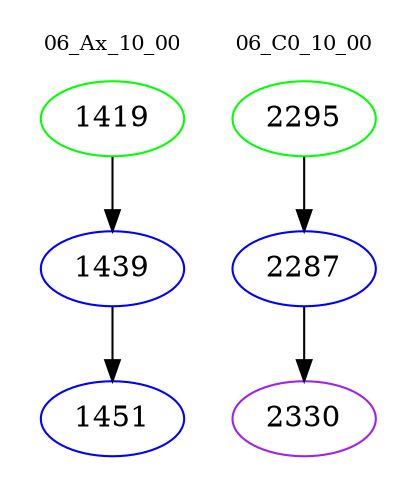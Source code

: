 digraph{
subgraph cluster_0 {
color = white
label = "06_Ax_10_00";
fontsize=10;
T0_1419 [label="1419", color="green"]
T0_1419 -> T0_1439 [color="black"]
T0_1439 [label="1439", color="blue"]
T0_1439 -> T0_1451 [color="black"]
T0_1451 [label="1451", color="blue"]
}
subgraph cluster_1 {
color = white
label = "06_C0_10_00";
fontsize=10;
T1_2295 [label="2295", color="green"]
T1_2295 -> T1_2287 [color="black"]
T1_2287 [label="2287", color="blue"]
T1_2287 -> T1_2330 [color="black"]
T1_2330 [label="2330", color="purple"]
}
}
